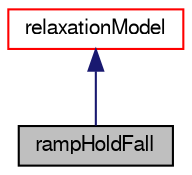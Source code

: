 digraph "rampHoldFall"
{
  bgcolor="transparent";
  edge [fontname="FreeSans",fontsize="10",labelfontname="FreeSans",labelfontsize="10"];
  node [fontname="FreeSans",fontsize="10",shape=record];
  Node15 [label="rampHoldFall",height=0.2,width=0.4,color="black", fillcolor="grey75", style="filled", fontcolor="black"];
  Node16 -> Node15 [dir="back",color="midnightblue",fontsize="10",style="solid",fontname="FreeSans"];
  Node16 [label="relaxationModel",height=0.2,width=0.4,color="red",URL="$a31570.html",tooltip="Abstract base class for providing relaxation values to the cell motion controller. "];
}
